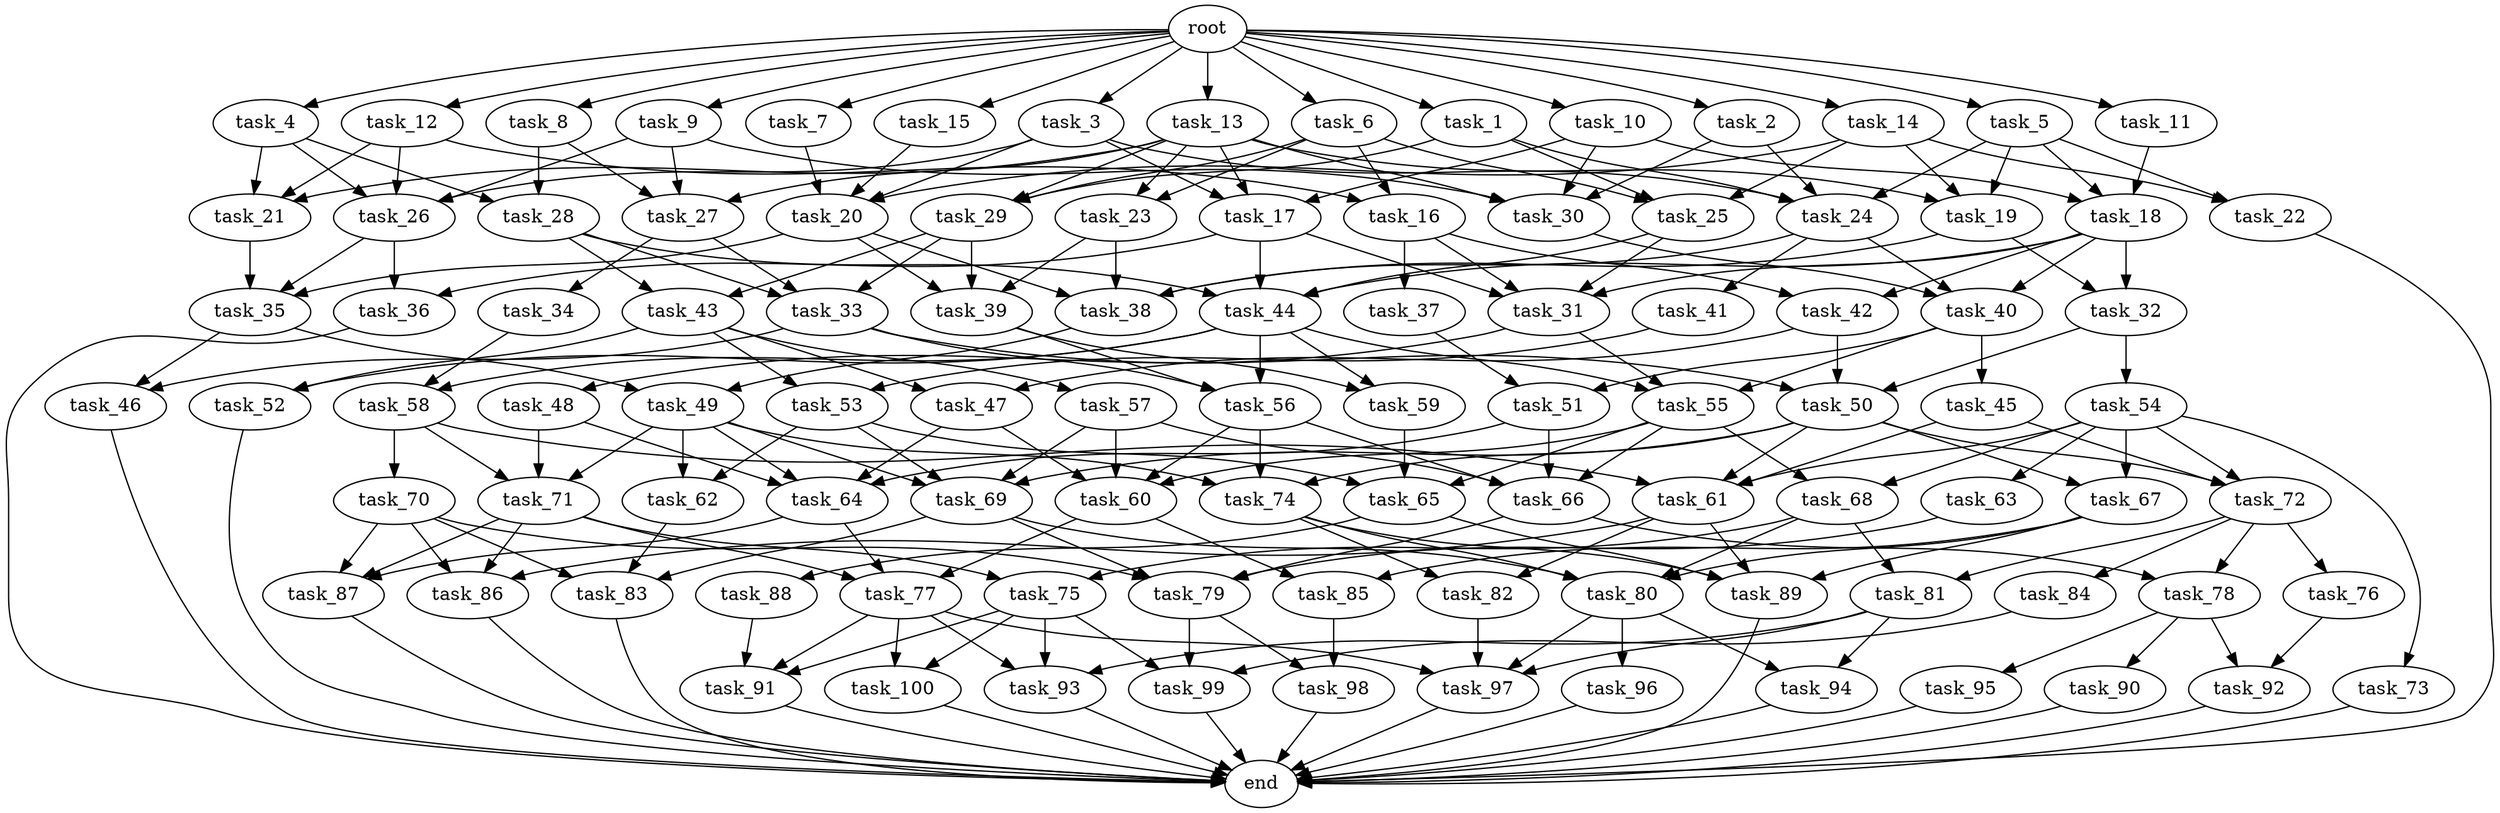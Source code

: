 digraph G {
  task_66 [size="3.982328e+09"];
  task_71 [size="3.113452e+08"];
  task_79 [size="2.840787e+09"];
  task_27 [size="1.731187e+09"];
  task_34 [size="2.893942e+09"];
  task_69 [size="4.828345e+09"];
  task_63 [size="4.102036e+09"];
  task_87 [size="3.971600e+09"];
  task_26 [size="4.134647e+09"];
  task_25 [size="2.719683e+09"];
  task_44 [size="3.576767e+09"];
  task_19 [size="4.885539e+09"];
  task_57 [size="2.444817e+09"];
  task_47 [size="2.285659e+09"];
  task_29 [size="1.204037e+09"];
  task_20 [size="3.639309e+09"];
  task_56 [size="4.993239e+09"];
  task_15 [size="1.240938e+09"];
  task_77 [size="2.483607e+09"];
  task_92 [size="2.108463e+09"];
  task_100 [size="3.683383e+09"];
  task_16 [size="1.607739e+09"];
  task_91 [size="2.463120e+08"];
  task_82 [size="4.087984e+09"];
  task_73 [size="2.670160e+09"];
  task_65 [size="2.533295e+09"];
  task_10 [size="3.675160e+09"];
  task_30 [size="2.735915e+09"];
  task_23 [size="1.660112e+09"];
  task_78 [size="1.530796e+09"];
  task_28 [size="2.887408e+08"];
  task_38 [size="3.754570e+09"];
  task_32 [size="6.643127e+08"];
  task_4 [size="5.315578e+08"];
  task_9 [size="2.812145e+09"];
  task_84 [size="4.176693e+09"];
  task_14 [size="1.065251e+09"];
  end [size="0.000000e+00"];
  task_83 [size="4.851475e+09"];
  task_90 [size="3.367364e+09"];
  task_59 [size="1.772304e+09"];
  task_12 [size="4.357604e+09"];
  task_46 [size="3.589390e+09"];
  task_36 [size="4.518447e+08"];
  task_40 [size="1.987734e+09"];
  task_62 [size="1.122558e+09"];
  task_45 [size="1.079175e+09"];
  task_53 [size="1.388174e+08"];
  task_24 [size="3.663655e+09"];
  task_33 [size="3.258440e+09"];
  task_89 [size="2.739437e+09"];
  task_94 [size="1.368345e+09"];
  task_41 [size="1.089409e+09"];
  task_72 [size="2.309176e+09"];
  task_18 [size="2.615495e+09"];
  task_64 [size="4.399230e+09"];
  task_54 [size="3.832874e+08"];
  task_95 [size="2.384723e+08"];
  task_70 [size="1.511346e+09"];
  task_11 [size="1.949756e+09"];
  task_43 [size="3.505490e+09"];
  task_88 [size="8.119868e+07"];
  task_96 [size="3.409158e+09"];
  task_6 [size="1.164954e+09"];
  task_42 [size="4.672480e+09"];
  task_17 [size="4.407460e+09"];
  task_22 [size="4.218714e+09"];
  task_93 [size="3.360984e+09"];
  task_98 [size="4.329172e+09"];
  task_97 [size="4.242941e+09"];
  task_58 [size="3.752992e+09"];
  task_67 [size="4.466073e+09"];
  root [size="0.000000e+00"];
  task_48 [size="4.231160e+09"];
  task_35 [size="1.498178e+09"];
  task_80 [size="2.596931e+09"];
  task_99 [size="2.385434e+09"];
  task_68 [size="2.105586e+09"];
  task_1 [size="3.533439e+09"];
  task_55 [size="4.430811e+09"];
  task_13 [size="3.192685e+08"];
  task_52 [size="2.110532e+08"];
  task_81 [size="7.619391e+08"];
  task_39 [size="1.182557e+09"];
  task_2 [size="3.762061e+09"];
  task_37 [size="1.094725e+09"];
  task_5 [size="1.382614e+09"];
  task_76 [size="6.620077e+08"];
  task_51 [size="2.269989e+09"];
  task_7 [size="6.693693e+08"];
  task_60 [size="1.968163e+09"];
  task_74 [size="5.492254e+07"];
  task_85 [size="1.819910e+09"];
  task_49 [size="9.508950e+08"];
  task_31 [size="4.896441e+09"];
  task_21 [size="2.037389e+09"];
  task_3 [size="2.704592e+08"];
  task_8 [size="1.007221e+08"];
  task_75 [size="4.766152e+09"];
  task_50 [size="3.408635e+09"];
  task_61 [size="1.065928e+09"];
  task_86 [size="3.439650e+09"];

  task_66 -> task_79 [size="1.991164e+08"];
  task_66 -> task_78 [size="1.991164e+08"];
  task_71 -> task_75 [size="2.075635e+07"];
  task_71 -> task_87 [size="2.075635e+07"];
  task_71 -> task_86 [size="2.075635e+07"];
  task_71 -> task_77 [size="2.075635e+07"];
  task_79 -> task_99 [size="1.420394e+08"];
  task_79 -> task_98 [size="1.420394e+08"];
  task_27 -> task_34 [size="1.154125e+08"];
  task_27 -> task_33 [size="1.154125e+08"];
  task_34 -> task_58 [size="5.787885e+08"];
  task_69 -> task_79 [size="2.414173e+08"];
  task_69 -> task_80 [size="2.414173e+08"];
  task_69 -> task_83 [size="2.414173e+08"];
  task_63 -> task_79 [size="8.204072e+08"];
  task_87 -> end [size="1.000000e-12"];
  task_26 -> task_36 [size="2.067324e+08"];
  task_26 -> task_35 [size="2.067324e+08"];
  task_25 -> task_31 [size="1.813122e+08"];
  task_25 -> task_44 [size="1.813122e+08"];
  task_44 -> task_58 [size="1.788384e+08"];
  task_44 -> task_56 [size="1.788384e+08"];
  task_44 -> task_59 [size="1.788384e+08"];
  task_44 -> task_52 [size="1.788384e+08"];
  task_44 -> task_55 [size="1.788384e+08"];
  task_19 -> task_38 [size="3.257026e+08"];
  task_19 -> task_32 [size="3.257026e+08"];
  task_57 -> task_60 [size="4.889635e+08"];
  task_57 -> task_66 [size="4.889635e+08"];
  task_57 -> task_69 [size="4.889635e+08"];
  task_47 -> task_60 [size="2.285659e+08"];
  task_47 -> task_64 [size="2.285659e+08"];
  task_29 -> task_33 [size="8.026913e+07"];
  task_29 -> task_43 [size="8.026913e+07"];
  task_29 -> task_39 [size="8.026913e+07"];
  task_20 -> task_38 [size="1.819654e+08"];
  task_20 -> task_35 [size="1.819654e+08"];
  task_20 -> task_39 [size="1.819654e+08"];
  task_56 -> task_60 [size="3.328826e+08"];
  task_56 -> task_74 [size="3.328826e+08"];
  task_56 -> task_66 [size="3.328826e+08"];
  task_15 -> task_20 [size="2.481877e+08"];
  task_77 -> task_97 [size="1.655738e+08"];
  task_77 -> task_100 [size="1.655738e+08"];
  task_77 -> task_91 [size="1.655738e+08"];
  task_77 -> task_93 [size="1.655738e+08"];
  task_92 -> end [size="1.000000e-12"];
  task_100 -> end [size="1.000000e-12"];
  task_16 -> task_31 [size="1.607739e+08"];
  task_16 -> task_42 [size="1.607739e+08"];
  task_16 -> task_37 [size="1.607739e+08"];
  task_91 -> end [size="1.000000e-12"];
  task_82 -> task_97 [size="4.087984e+08"];
  task_73 -> end [size="1.000000e-12"];
  task_65 -> task_88 [size="1.688864e+08"];
  task_65 -> task_89 [size="1.688864e+08"];
  task_10 -> task_17 [size="7.350321e+08"];
  task_10 -> task_30 [size="7.350321e+08"];
  task_10 -> task_18 [size="7.350321e+08"];
  task_30 -> task_40 [size="1.367958e+08"];
  task_23 -> task_38 [size="1.660112e+08"];
  task_23 -> task_39 [size="1.660112e+08"];
  task_78 -> task_90 [size="1.530796e+08"];
  task_78 -> task_95 [size="1.530796e+08"];
  task_78 -> task_92 [size="1.530796e+08"];
  task_28 -> task_33 [size="2.887408e+07"];
  task_28 -> task_43 [size="2.887408e+07"];
  task_28 -> task_44 [size="2.887408e+07"];
  task_38 -> task_49 [size="1.877285e+08"];
  task_32 -> task_54 [size="6.643127e+07"];
  task_32 -> task_50 [size="6.643127e+07"];
  task_4 -> task_21 [size="1.063116e+08"];
  task_4 -> task_26 [size="1.063116e+08"];
  task_4 -> task_28 [size="1.063116e+08"];
  task_9 -> task_27 [size="5.624291e+08"];
  task_9 -> task_26 [size="5.624291e+08"];
  task_9 -> task_30 [size="5.624291e+08"];
  task_84 -> task_99 [size="8.353387e+08"];
  task_14 -> task_19 [size="2.130502e+08"];
  task_14 -> task_22 [size="2.130502e+08"];
  task_14 -> task_20 [size="2.130502e+08"];
  task_14 -> task_25 [size="2.130502e+08"];
  task_83 -> end [size="1.000000e-12"];
  task_90 -> end [size="1.000000e-12"];
  task_59 -> task_65 [size="1.772304e+08"];
  task_12 -> task_21 [size="8.715208e+08"];
  task_12 -> task_26 [size="8.715208e+08"];
  task_12 -> task_16 [size="8.715208e+08"];
  task_46 -> end [size="1.000000e-12"];
  task_36 -> end [size="1.000000e-12"];
  task_40 -> task_51 [size="1.325156e+08"];
  task_40 -> task_45 [size="1.325156e+08"];
  task_40 -> task_55 [size="1.325156e+08"];
  task_62 -> task_83 [size="1.122558e+08"];
  task_45 -> task_72 [size="2.158350e+08"];
  task_45 -> task_61 [size="2.158350e+08"];
  task_53 -> task_62 [size="1.388174e+07"];
  task_53 -> task_65 [size="1.388174e+07"];
  task_53 -> task_69 [size="1.388174e+07"];
  task_24 -> task_40 [size="1.831827e+08"];
  task_24 -> task_38 [size="1.831827e+08"];
  task_24 -> task_41 [size="1.831827e+08"];
  task_33 -> task_50 [size="2.172293e+08"];
  task_33 -> task_56 [size="2.172293e+08"];
  task_33 -> task_46 [size="2.172293e+08"];
  task_89 -> end [size="1.000000e-12"];
  task_94 -> end [size="1.000000e-12"];
  task_41 -> task_53 [size="2.178818e+08"];
  task_72 -> task_76 [size="1.539451e+08"];
  task_72 -> task_81 [size="1.539451e+08"];
  task_72 -> task_84 [size="1.539451e+08"];
  task_72 -> task_78 [size="1.539451e+08"];
  task_18 -> task_31 [size="1.743664e+08"];
  task_18 -> task_40 [size="1.743664e+08"];
  task_18 -> task_32 [size="1.743664e+08"];
  task_18 -> task_42 [size="1.743664e+08"];
  task_18 -> task_44 [size="1.743664e+08"];
  task_64 -> task_87 [size="2.199615e+08"];
  task_64 -> task_77 [size="2.199615e+08"];
  task_54 -> task_68 [size="7.665748e+07"];
  task_54 -> task_73 [size="7.665748e+07"];
  task_54 -> task_67 [size="7.665748e+07"];
  task_54 -> task_63 [size="7.665748e+07"];
  task_54 -> task_72 [size="7.665748e+07"];
  task_54 -> task_61 [size="7.665748e+07"];
  task_95 -> end [size="1.000000e-12"];
  task_70 -> task_79 [size="3.022691e+08"];
  task_70 -> task_87 [size="3.022691e+08"];
  task_70 -> task_83 [size="3.022691e+08"];
  task_70 -> task_86 [size="3.022691e+08"];
  task_11 -> task_18 [size="3.899512e+08"];
  task_43 -> task_47 [size="3.505490e+08"];
  task_43 -> task_53 [size="3.505490e+08"];
  task_43 -> task_52 [size="3.505490e+08"];
  task_43 -> task_57 [size="3.505490e+08"];
  task_88 -> task_91 [size="1.623974e+07"];
  task_96 -> end [size="1.000000e-12"];
  task_6 -> task_16 [size="2.329908e+08"];
  task_6 -> task_23 [size="2.329908e+08"];
  task_6 -> task_29 [size="2.329908e+08"];
  task_6 -> task_25 [size="2.329908e+08"];
  task_42 -> task_50 [size="4.672480e+08"];
  task_42 -> task_47 [size="4.672480e+08"];
  task_17 -> task_36 [size="2.938306e+08"];
  task_17 -> task_31 [size="2.938306e+08"];
  task_17 -> task_44 [size="2.938306e+08"];
  task_22 -> end [size="1.000000e-12"];
  task_93 -> end [size="1.000000e-12"];
  task_98 -> end [size="1.000000e-12"];
  task_97 -> end [size="1.000000e-12"];
  task_58 -> task_61 [size="3.752992e+08"];
  task_58 -> task_70 [size="3.752992e+08"];
  task_58 -> task_71 [size="3.752992e+08"];
  task_67 -> task_80 [size="4.466073e+08"];
  task_67 -> task_89 [size="4.466073e+08"];
  task_67 -> task_85 [size="4.466073e+08"];
  root -> task_4 [size="1.000000e-12"];
  root -> task_1 [size="1.000000e-12"];
  root -> task_7 [size="1.000000e-12"];
  root -> task_13 [size="1.000000e-12"];
  root -> task_8 [size="1.000000e-12"];
  root -> task_11 [size="1.000000e-12"];
  root -> task_15 [size="1.000000e-12"];
  root -> task_2 [size="1.000000e-12"];
  root -> task_9 [size="1.000000e-12"];
  root -> task_6 [size="1.000000e-12"];
  root -> task_14 [size="1.000000e-12"];
  root -> task_5 [size="1.000000e-12"];
  root -> task_12 [size="1.000000e-12"];
  root -> task_3 [size="1.000000e-12"];
  root -> task_10 [size="1.000000e-12"];
  task_48 -> task_64 [size="8.462321e+08"];
  task_48 -> task_71 [size="8.462321e+08"];
  task_35 -> task_49 [size="9.987852e+07"];
  task_35 -> task_46 [size="9.987852e+07"];
  task_80 -> task_94 [size="1.298466e+08"];
  task_80 -> task_96 [size="1.298466e+08"];
  task_80 -> task_97 [size="1.298466e+08"];
  task_99 -> end [size="1.000000e-12"];
  task_68 -> task_75 [size="2.105586e+08"];
  task_68 -> task_80 [size="2.105586e+08"];
  task_68 -> task_81 [size="2.105586e+08"];
  task_1 -> task_24 [size="7.066878e+08"];
  task_1 -> task_25 [size="7.066878e+08"];
  task_1 -> task_29 [size="7.066878e+08"];
  task_55 -> task_68 [size="2.953874e+08"];
  task_55 -> task_60 [size="2.953874e+08"];
  task_55 -> task_66 [size="2.953874e+08"];
  task_55 -> task_65 [size="2.953874e+08"];
  task_13 -> task_19 [size="6.385370e+07"];
  task_13 -> task_27 [size="6.385370e+07"];
  task_13 -> task_21 [size="6.385370e+07"];
  task_13 -> task_30 [size="6.385370e+07"];
  task_13 -> task_23 [size="6.385370e+07"];
  task_13 -> task_29 [size="6.385370e+07"];
  task_13 -> task_17 [size="6.385370e+07"];
  task_52 -> end [size="1.000000e-12"];
  task_81 -> task_94 [size="7.619391e+07"];
  task_81 -> task_97 [size="7.619391e+07"];
  task_81 -> task_93 [size="7.619391e+07"];
  task_39 -> task_56 [size="7.883710e+07"];
  task_39 -> task_59 [size="7.883710e+07"];
  task_2 -> task_24 [size="7.524121e+08"];
  task_2 -> task_30 [size="7.524121e+08"];
  task_37 -> task_51 [size="2.189450e+08"];
  task_5 -> task_19 [size="2.765227e+08"];
  task_5 -> task_22 [size="2.765227e+08"];
  task_5 -> task_24 [size="2.765227e+08"];
  task_5 -> task_18 [size="2.765227e+08"];
  task_76 -> task_92 [size="1.324015e+08"];
  task_51 -> task_66 [size="2.269989e+08"];
  task_51 -> task_64 [size="2.269989e+08"];
  task_7 -> task_20 [size="1.338739e+08"];
  task_60 -> task_77 [size="9.840813e+07"];
  task_60 -> task_85 [size="9.840813e+07"];
  task_74 -> task_80 [size="3.661503e+06"];
  task_74 -> task_89 [size="3.661503e+06"];
  task_74 -> task_82 [size="3.661503e+06"];
  task_85 -> task_98 [size="1.819910e+08"];
  task_49 -> task_74 [size="9.508950e+07"];
  task_49 -> task_62 [size="9.508950e+07"];
  task_49 -> task_64 [size="9.508950e+07"];
  task_49 -> task_69 [size="9.508950e+07"];
  task_49 -> task_71 [size="9.508950e+07"];
  task_31 -> task_55 [size="2.448220e+08"];
  task_31 -> task_48 [size="2.448220e+08"];
  task_21 -> task_35 [size="1.358259e+08"];
  task_3 -> task_20 [size="5.409184e+07"];
  task_3 -> task_17 [size="5.409184e+07"];
  task_3 -> task_26 [size="5.409184e+07"];
  task_3 -> task_24 [size="5.409184e+07"];
  task_8 -> task_27 [size="2.014442e+07"];
  task_8 -> task_28 [size="2.014442e+07"];
  task_75 -> task_100 [size="4.766152e+08"];
  task_75 -> task_99 [size="4.766152e+08"];
  task_75 -> task_91 [size="4.766152e+08"];
  task_75 -> task_93 [size="4.766152e+08"];
  task_50 -> task_67 [size="2.272423e+08"];
  task_50 -> task_74 [size="2.272423e+08"];
  task_50 -> task_69 [size="2.272423e+08"];
  task_50 -> task_72 [size="2.272423e+08"];
  task_50 -> task_61 [size="2.272423e+08"];
  task_61 -> task_89 [size="5.329641e+07"];
  task_61 -> task_86 [size="5.329641e+07"];
  task_61 -> task_82 [size="5.329641e+07"];
  task_86 -> end [size="1.000000e-12"];
}
